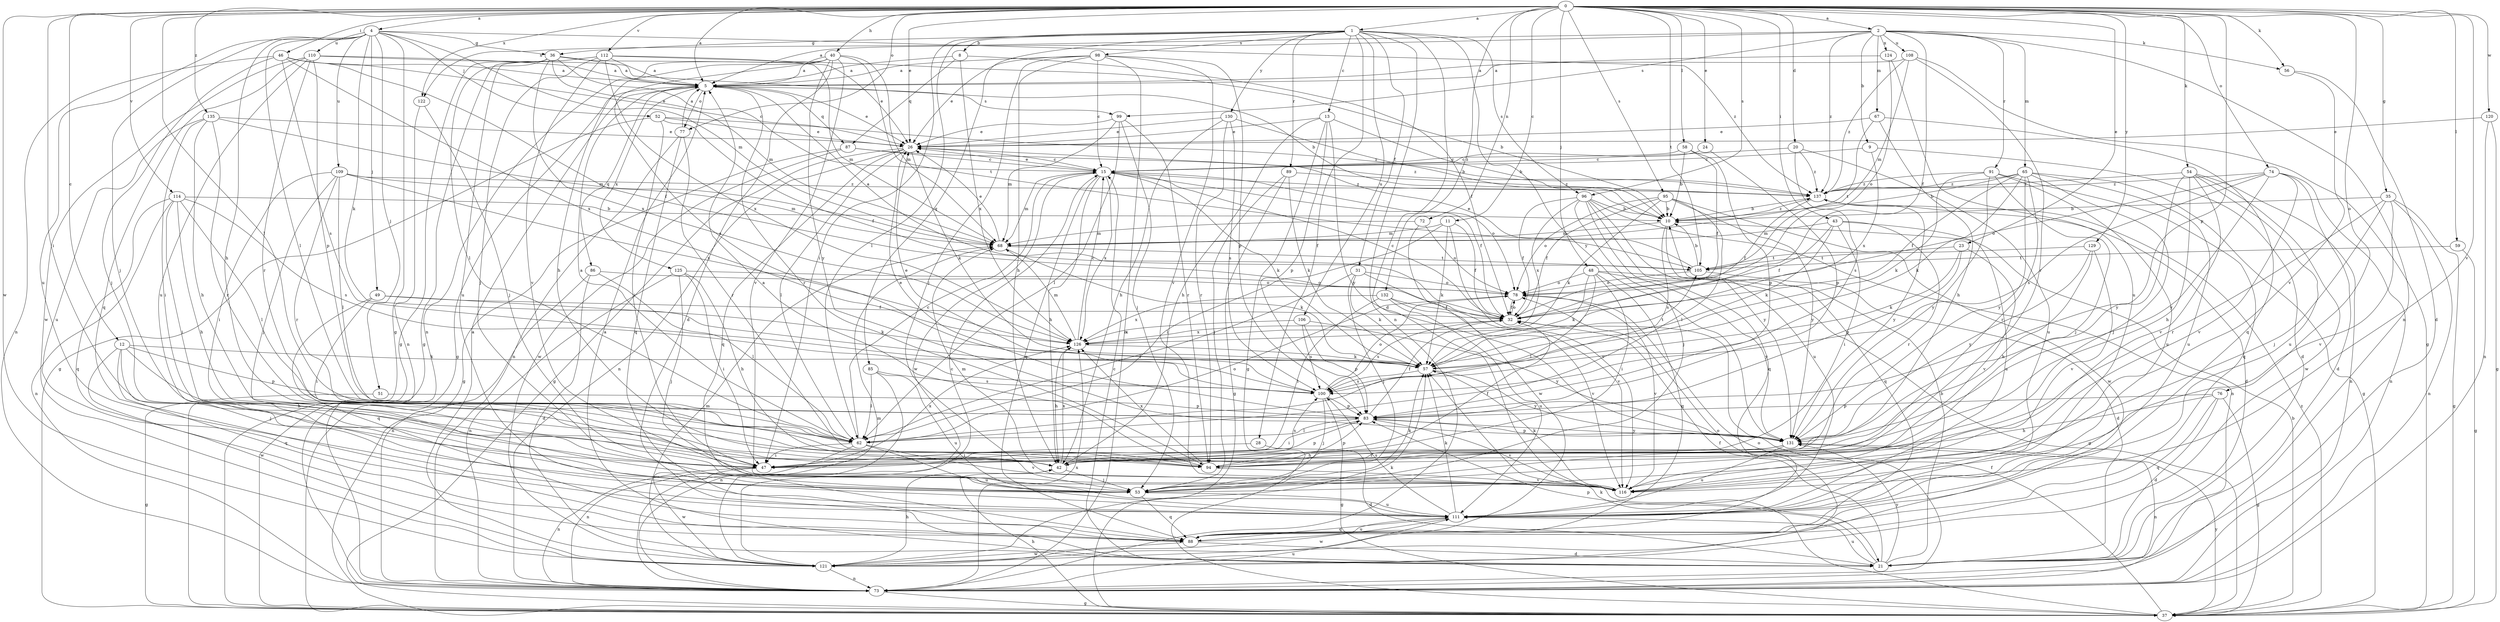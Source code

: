 strict digraph  {
0;
1;
2;
4;
5;
8;
9;
10;
11;
12;
13;
15;
20;
21;
23;
24;
26;
28;
31;
32;
35;
36;
37;
40;
42;
43;
46;
47;
48;
49;
51;
52;
53;
54;
56;
57;
58;
59;
62;
65;
67;
68;
72;
73;
74;
76;
77;
78;
83;
85;
86;
87;
88;
89;
91;
94;
95;
96;
98;
99;
100;
105;
106;
108;
109;
110;
111;
112;
114;
116;
120;
121;
122;
124;
125;
126;
129;
130;
131;
132;
135;
137;
0 -> 1  [label=a];
0 -> 2  [label=a];
0 -> 4  [label=a];
0 -> 5  [label=a];
0 -> 11  [label=c];
0 -> 12  [label=c];
0 -> 20  [label=d];
0 -> 23  [label=e];
0 -> 24  [label=e];
0 -> 26  [label=e];
0 -> 35  [label=g];
0 -> 40  [label=h];
0 -> 43  [label=i];
0 -> 46  [label=i];
0 -> 47  [label=i];
0 -> 48  [label=j];
0 -> 54  [label=k];
0 -> 56  [label=k];
0 -> 58  [label=l];
0 -> 59  [label=l];
0 -> 62  [label=l];
0 -> 72  [label=n];
0 -> 74  [label=o];
0 -> 76  [label=o];
0 -> 77  [label=o];
0 -> 83  [label=p];
0 -> 95  [label=s];
0 -> 96  [label=s];
0 -> 105  [label=t];
0 -> 112  [label=v];
0 -> 114  [label=v];
0 -> 116  [label=v];
0 -> 120  [label=w];
0 -> 121  [label=w];
0 -> 122  [label=x];
0 -> 129  [label=y];
0 -> 132  [label=z];
0 -> 135  [label=z];
1 -> 8  [label=b];
1 -> 13  [label=c];
1 -> 21  [label=d];
1 -> 28  [label=f];
1 -> 31  [label=f];
1 -> 36  [label=g];
1 -> 47  [label=i];
1 -> 62  [label=l];
1 -> 73  [label=n];
1 -> 85  [label=q];
1 -> 89  [label=r];
1 -> 96  [label=s];
1 -> 98  [label=s];
1 -> 106  [label=u];
1 -> 130  [label=y];
1 -> 131  [label=y];
2 -> 5  [label=a];
2 -> 9  [label=b];
2 -> 32  [label=f];
2 -> 56  [label=k];
2 -> 65  [label=m];
2 -> 67  [label=m];
2 -> 73  [label=n];
2 -> 91  [label=r];
2 -> 99  [label=s];
2 -> 108  [label=u];
2 -> 122  [label=x];
2 -> 124  [label=x];
2 -> 137  [label=z];
4 -> 36  [label=g];
4 -> 37  [label=g];
4 -> 42  [label=h];
4 -> 49  [label=j];
4 -> 51  [label=j];
4 -> 52  [label=j];
4 -> 53  [label=j];
4 -> 57  [label=k];
4 -> 62  [label=l];
4 -> 68  [label=m];
4 -> 109  [label=u];
4 -> 110  [label=u];
4 -> 111  [label=u];
4 -> 137  [label=z];
5 -> 26  [label=e];
5 -> 37  [label=g];
5 -> 77  [label=o];
5 -> 86  [label=q];
5 -> 87  [label=q];
5 -> 94  [label=r];
5 -> 99  [label=s];
5 -> 125  [label=x];
8 -> 5  [label=a];
8 -> 32  [label=f];
8 -> 87  [label=q];
8 -> 126  [label=x];
9 -> 15  [label=c];
9 -> 21  [label=d];
9 -> 126  [label=x];
10 -> 68  [label=m];
10 -> 88  [label=q];
10 -> 100  [label=s];
10 -> 137  [label=z];
11 -> 32  [label=f];
11 -> 57  [label=k];
11 -> 62  [label=l];
11 -> 68  [label=m];
11 -> 116  [label=v];
12 -> 42  [label=h];
12 -> 53  [label=j];
12 -> 57  [label=k];
12 -> 83  [label=p];
12 -> 88  [label=q];
12 -> 121  [label=w];
13 -> 10  [label=b];
13 -> 26  [label=e];
13 -> 37  [label=g];
13 -> 42  [label=h];
13 -> 83  [label=p];
13 -> 131  [label=y];
15 -> 26  [label=e];
15 -> 32  [label=f];
15 -> 42  [label=h];
15 -> 57  [label=k];
15 -> 68  [label=m];
15 -> 78  [label=o];
15 -> 88  [label=q];
15 -> 121  [label=w];
15 -> 126  [label=x];
15 -> 137  [label=z];
20 -> 15  [label=c];
20 -> 100  [label=s];
20 -> 111  [label=u];
20 -> 137  [label=z];
21 -> 5  [label=a];
21 -> 10  [label=b];
21 -> 15  [label=c];
21 -> 32  [label=f];
21 -> 83  [label=p];
21 -> 111  [label=u];
21 -> 131  [label=y];
23 -> 57  [label=k];
23 -> 83  [label=p];
23 -> 105  [label=t];
23 -> 116  [label=v];
24 -> 15  [label=c];
24 -> 83  [label=p];
26 -> 15  [label=c];
26 -> 37  [label=g];
26 -> 57  [label=k];
26 -> 62  [label=l];
26 -> 73  [label=n];
26 -> 88  [label=q];
28 -> 21  [label=d];
28 -> 47  [label=i];
31 -> 53  [label=j];
31 -> 57  [label=k];
31 -> 62  [label=l];
31 -> 78  [label=o];
31 -> 116  [label=v];
32 -> 15  [label=c];
32 -> 78  [label=o];
32 -> 100  [label=s];
32 -> 126  [label=x];
35 -> 10  [label=b];
35 -> 37  [label=g];
35 -> 53  [label=j];
35 -> 73  [label=n];
35 -> 94  [label=r];
35 -> 116  [label=v];
36 -> 5  [label=a];
36 -> 15  [label=c];
36 -> 26  [label=e];
36 -> 37  [label=g];
36 -> 62  [label=l];
36 -> 68  [label=m];
36 -> 126  [label=x];
37 -> 10  [label=b];
37 -> 32  [label=f];
37 -> 42  [label=h];
37 -> 57  [label=k];
37 -> 131  [label=y];
37 -> 137  [label=z];
40 -> 5  [label=a];
40 -> 21  [label=d];
40 -> 42  [label=h];
40 -> 68  [label=m];
40 -> 73  [label=n];
40 -> 100  [label=s];
40 -> 105  [label=t];
40 -> 116  [label=v];
40 -> 131  [label=y];
42 -> 53  [label=j];
42 -> 100  [label=s];
42 -> 126  [label=x];
43 -> 32  [label=f];
43 -> 47  [label=i];
43 -> 57  [label=k];
43 -> 68  [label=m];
43 -> 94  [label=r];
43 -> 111  [label=u];
46 -> 5  [label=a];
46 -> 26  [label=e];
46 -> 32  [label=f];
46 -> 53  [label=j];
46 -> 73  [label=n];
46 -> 100  [label=s];
46 -> 126  [label=x];
47 -> 32  [label=f];
47 -> 73  [label=n];
47 -> 83  [label=p];
47 -> 121  [label=w];
47 -> 126  [label=x];
48 -> 37  [label=g];
48 -> 47  [label=i];
48 -> 57  [label=k];
48 -> 62  [label=l];
48 -> 78  [label=o];
48 -> 88  [label=q];
48 -> 131  [label=y];
49 -> 32  [label=f];
49 -> 47  [label=i];
49 -> 57  [label=k];
49 -> 88  [label=q];
51 -> 37  [label=g];
51 -> 83  [label=p];
52 -> 26  [label=e];
52 -> 32  [label=f];
52 -> 37  [label=g];
52 -> 47  [label=i];
52 -> 137  [label=z];
53 -> 57  [label=k];
53 -> 88  [label=q];
53 -> 111  [label=u];
54 -> 42  [label=h];
54 -> 73  [label=n];
54 -> 111  [label=u];
54 -> 116  [label=v];
54 -> 121  [label=w];
54 -> 131  [label=y];
54 -> 137  [label=z];
56 -> 21  [label=d];
56 -> 116  [label=v];
57 -> 100  [label=s];
57 -> 105  [label=t];
57 -> 131  [label=y];
58 -> 10  [label=b];
58 -> 15  [label=c];
58 -> 32  [label=f];
58 -> 83  [label=p];
59 -> 37  [label=g];
59 -> 105  [label=t];
62 -> 5  [label=a];
62 -> 15  [label=c];
62 -> 47  [label=i];
62 -> 73  [label=n];
62 -> 78  [label=o];
62 -> 111  [label=u];
62 -> 116  [label=v];
65 -> 10  [label=b];
65 -> 32  [label=f];
65 -> 37  [label=g];
65 -> 53  [label=j];
65 -> 57  [label=k];
65 -> 94  [label=r];
65 -> 111  [label=u];
65 -> 131  [label=y];
65 -> 137  [label=z];
67 -> 26  [label=e];
67 -> 42  [label=h];
67 -> 88  [label=q];
67 -> 105  [label=t];
68 -> 26  [label=e];
68 -> 57  [label=k];
68 -> 105  [label=t];
72 -> 68  [label=m];
72 -> 78  [label=o];
72 -> 121  [label=w];
73 -> 37  [label=g];
73 -> 68  [label=m];
73 -> 78  [label=o];
73 -> 111  [label=u];
73 -> 126  [label=x];
74 -> 21  [label=d];
74 -> 73  [label=n];
74 -> 78  [label=o];
74 -> 100  [label=s];
74 -> 116  [label=v];
74 -> 131  [label=y];
74 -> 137  [label=z];
76 -> 21  [label=d];
76 -> 37  [label=g];
76 -> 42  [label=h];
76 -> 83  [label=p];
76 -> 88  [label=q];
77 -> 5  [label=a];
77 -> 73  [label=n];
77 -> 88  [label=q];
77 -> 94  [label=r];
78 -> 32  [label=f];
78 -> 116  [label=v];
83 -> 26  [label=e];
83 -> 32  [label=f];
83 -> 47  [label=i];
83 -> 62  [label=l];
83 -> 116  [label=v];
83 -> 131  [label=y];
85 -> 62  [label=l];
85 -> 73  [label=n];
85 -> 100  [label=s];
85 -> 111  [label=u];
86 -> 21  [label=d];
86 -> 62  [label=l];
86 -> 73  [label=n];
86 -> 78  [label=o];
87 -> 15  [label=c];
87 -> 37  [label=g];
87 -> 121  [label=w];
87 -> 137  [label=z];
88 -> 21  [label=d];
88 -> 111  [label=u];
88 -> 121  [label=w];
89 -> 37  [label=g];
89 -> 53  [label=j];
89 -> 57  [label=k];
89 -> 137  [label=z];
91 -> 53  [label=j];
91 -> 57  [label=k];
91 -> 88  [label=q];
91 -> 111  [label=u];
91 -> 131  [label=y];
91 -> 137  [label=z];
94 -> 5  [label=a];
94 -> 83  [label=p];
94 -> 116  [label=v];
94 -> 126  [label=x];
95 -> 10  [label=b];
95 -> 32  [label=f];
95 -> 57  [label=k];
95 -> 62  [label=l];
95 -> 78  [label=o];
95 -> 121  [label=w];
95 -> 131  [label=y];
96 -> 10  [label=b];
96 -> 32  [label=f];
96 -> 53  [label=j];
96 -> 73  [label=n];
96 -> 88  [label=q];
96 -> 111  [label=u];
96 -> 126  [label=x];
96 -> 131  [label=y];
98 -> 5  [label=a];
98 -> 15  [label=c];
98 -> 26  [label=e];
98 -> 42  [label=h];
98 -> 53  [label=j];
98 -> 73  [label=n];
98 -> 83  [label=p];
98 -> 116  [label=v];
99 -> 26  [label=e];
99 -> 53  [label=j];
99 -> 62  [label=l];
99 -> 68  [label=m];
99 -> 94  [label=r];
100 -> 26  [label=e];
100 -> 37  [label=g];
100 -> 53  [label=j];
100 -> 78  [label=o];
100 -> 83  [label=p];
105 -> 5  [label=a];
105 -> 10  [label=b];
105 -> 21  [label=d];
105 -> 26  [label=e];
105 -> 78  [label=o];
106 -> 83  [label=p];
106 -> 100  [label=s];
106 -> 126  [label=x];
106 -> 131  [label=y];
108 -> 5  [label=a];
108 -> 37  [label=g];
108 -> 68  [label=m];
108 -> 94  [label=r];
108 -> 137  [label=z];
109 -> 47  [label=i];
109 -> 53  [label=j];
109 -> 62  [label=l];
109 -> 68  [label=m];
109 -> 94  [label=r];
109 -> 126  [label=x];
109 -> 137  [label=z];
110 -> 5  [label=a];
110 -> 10  [label=b];
110 -> 83  [label=p];
110 -> 88  [label=q];
110 -> 94  [label=r];
110 -> 111  [label=u];
110 -> 121  [label=w];
111 -> 57  [label=k];
111 -> 88  [label=q];
111 -> 100  [label=s];
111 -> 121  [label=w];
112 -> 5  [label=a];
112 -> 10  [label=b];
112 -> 37  [label=g];
112 -> 53  [label=j];
112 -> 68  [label=m];
112 -> 111  [label=u];
112 -> 116  [label=v];
112 -> 126  [label=x];
114 -> 10  [label=b];
114 -> 42  [label=h];
114 -> 47  [label=i];
114 -> 62  [label=l];
114 -> 73  [label=n];
114 -> 88  [label=q];
114 -> 100  [label=s];
116 -> 57  [label=k];
116 -> 68  [label=m];
120 -> 26  [label=e];
120 -> 37  [label=g];
120 -> 73  [label=n];
121 -> 5  [label=a];
121 -> 15  [label=c];
121 -> 42  [label=h];
121 -> 57  [label=k];
121 -> 68  [label=m];
121 -> 73  [label=n];
121 -> 78  [label=o];
122 -> 53  [label=j];
122 -> 73  [label=n];
124 -> 5  [label=a];
124 -> 78  [label=o];
124 -> 111  [label=u];
125 -> 42  [label=h];
125 -> 47  [label=i];
125 -> 53  [label=j];
125 -> 73  [label=n];
125 -> 78  [label=o];
126 -> 15  [label=c];
126 -> 42  [label=h];
126 -> 57  [label=k];
126 -> 68  [label=m];
129 -> 42  [label=h];
129 -> 105  [label=t];
129 -> 116  [label=v];
129 -> 131  [label=y];
130 -> 10  [label=b];
130 -> 26  [label=e];
130 -> 42  [label=h];
130 -> 94  [label=r];
130 -> 100  [label=s];
131 -> 42  [label=h];
131 -> 73  [label=n];
131 -> 83  [label=p];
131 -> 94  [label=r];
131 -> 111  [label=u];
132 -> 32  [label=f];
132 -> 47  [label=i];
132 -> 111  [label=u];
132 -> 116  [label=v];
132 -> 126  [label=x];
135 -> 26  [label=e];
135 -> 42  [label=h];
135 -> 47  [label=i];
135 -> 68  [label=m];
135 -> 94  [label=r];
135 -> 111  [label=u];
137 -> 10  [label=b];
137 -> 21  [label=d];
137 -> 32  [label=f];
137 -> 131  [label=y];
}
